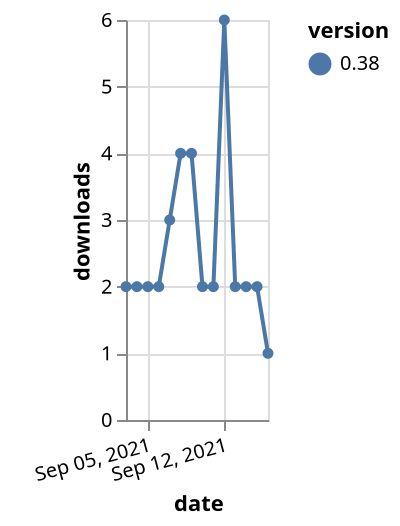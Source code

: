 {"$schema": "https://vega.github.io/schema/vega-lite/v5.json", "description": "A simple bar chart with embedded data.", "data": {"values": [{"date": "2021-09-03", "total": 2733, "delta": 2, "version": "0.38"}, {"date": "2021-09-04", "total": 2735, "delta": 2, "version": "0.38"}, {"date": "2021-09-05", "total": 2737, "delta": 2, "version": "0.38"}, {"date": "2021-09-06", "total": 2739, "delta": 2, "version": "0.38"}, {"date": "2021-09-07", "total": 2742, "delta": 3, "version": "0.38"}, {"date": "2021-09-08", "total": 2746, "delta": 4, "version": "0.38"}, {"date": "2021-09-09", "total": 2750, "delta": 4, "version": "0.38"}, {"date": "2021-09-10", "total": 2752, "delta": 2, "version": "0.38"}, {"date": "2021-09-11", "total": 2754, "delta": 2, "version": "0.38"}, {"date": "2021-09-12", "total": 2760, "delta": 6, "version": "0.38"}, {"date": "2021-09-13", "total": 2762, "delta": 2, "version": "0.38"}, {"date": "2021-09-14", "total": 2764, "delta": 2, "version": "0.38"}, {"date": "2021-09-15", "total": 2766, "delta": 2, "version": "0.38"}, {"date": "2021-09-16", "total": 2767, "delta": 1, "version": "0.38"}]}, "width": "container", "mark": {"type": "line", "point": {"filled": true}}, "encoding": {"x": {"field": "date", "type": "temporal", "timeUnit": "yearmonthdate", "title": "date", "axis": {"labelAngle": -15}}, "y": {"field": "delta", "type": "quantitative", "title": "downloads"}, "color": {"field": "version", "type": "nominal"}, "tooltip": {"field": "delta"}}}